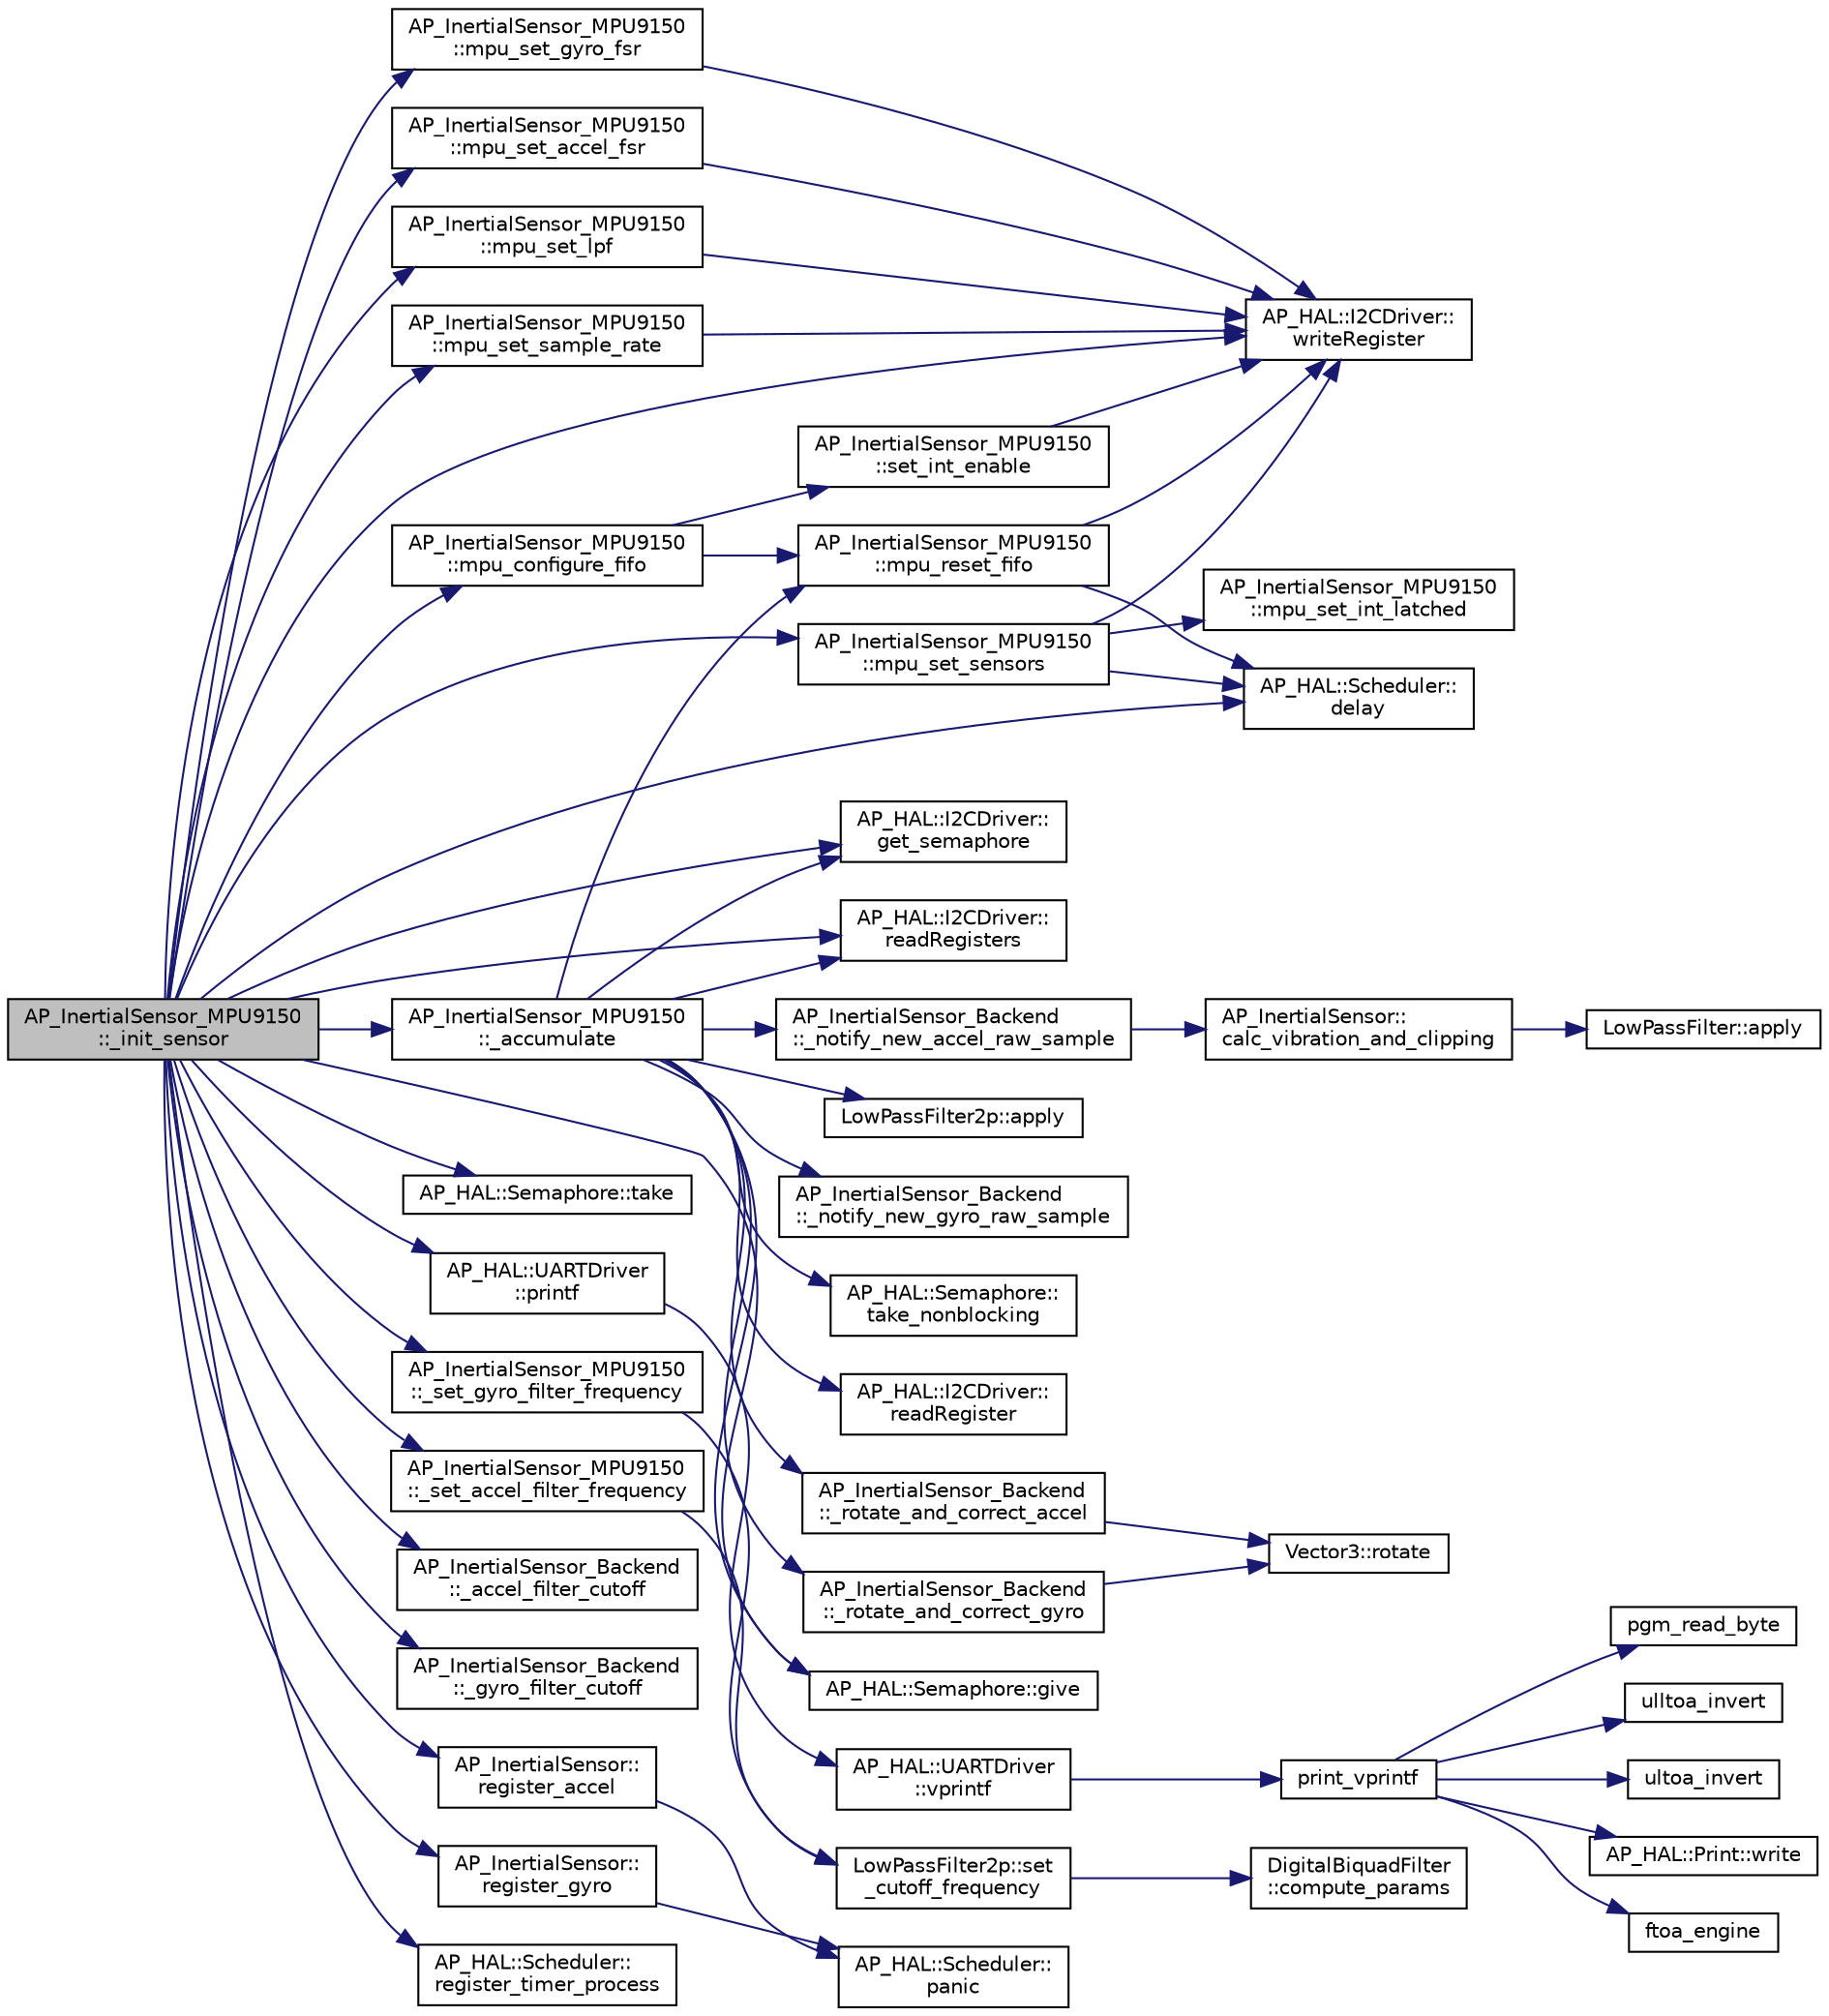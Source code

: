 digraph "AP_InertialSensor_MPU9150::_init_sensor"
{
 // INTERACTIVE_SVG=YES
  edge [fontname="Helvetica",fontsize="10",labelfontname="Helvetica",labelfontsize="10"];
  node [fontname="Helvetica",fontsize="10",shape=record];
  rankdir="LR";
  Node1 [label="AP_InertialSensor_MPU9150\l::_init_sensor",height=0.2,width=0.4,color="black", fillcolor="grey75", style="filled", fontcolor="black"];
  Node1 -> Node2 [color="midnightblue",fontsize="10",style="solid",fontname="Helvetica"];
  Node2 [label="AP_HAL::I2CDriver::\lget_semaphore",height=0.2,width=0.4,color="black", fillcolor="white", style="filled",URL="$classAP__HAL_1_1I2CDriver.html#a373424b46be08ef36d53844f88b5398e"];
  Node1 -> Node3 [color="midnightblue",fontsize="10",style="solid",fontname="Helvetica"];
  Node3 [label="AP_HAL::Semaphore::take",height=0.2,width=0.4,color="black", fillcolor="white", style="filled",URL="$classAP__HAL_1_1Semaphore.html#abd3a0affad8bb211981a979f30386589"];
  Node1 -> Node4 [color="midnightblue",fontsize="10",style="solid",fontname="Helvetica"];
  Node4 [label="AP_HAL::I2CDriver::\lwriteRegister",height=0.2,width=0.4,color="black", fillcolor="white", style="filled",URL="$classAP__HAL_1_1I2CDriver.html#a8e28e01b86bd1cb03efb7162f340444e"];
  Node1 -> Node5 [color="midnightblue",fontsize="10",style="solid",fontname="Helvetica"];
  Node5 [label="AP_HAL::Scheduler::\ldelay",height=0.2,width=0.4,color="black", fillcolor="white", style="filled",URL="$classAP__HAL_1_1Scheduler.html#ab3175e2e6223ccfe82f957e41cc12b26"];
  Node1 -> Node6 [color="midnightblue",fontsize="10",style="solid",fontname="Helvetica"];
  Node6 [label="AP_HAL::I2CDriver::\lreadRegisters",height=0.2,width=0.4,color="black", fillcolor="white", style="filled",URL="$classAP__HAL_1_1I2CDriver.html#a5826f44fd0ab5a87db1c14f5a3d55561"];
  Node1 -> Node7 [color="midnightblue",fontsize="10",style="solid",fontname="Helvetica"];
  Node7 [label="AP_HAL::UARTDriver\l::printf",height=0.2,width=0.4,color="black", fillcolor="white", style="filled",URL="$classAP__HAL_1_1UARTDriver.html#a65c7824b8877f7a2f79365c8ffae8f56"];
  Node7 -> Node8 [color="midnightblue",fontsize="10",style="solid",fontname="Helvetica"];
  Node8 [label="AP_HAL::UARTDriver\l::vprintf",height=0.2,width=0.4,color="black", fillcolor="white", style="filled",URL="$classAP__HAL_1_1UARTDriver.html#aa8abfb6d6641299472c29ac1edde559f"];
  Node8 -> Node9 [color="midnightblue",fontsize="10",style="solid",fontname="Helvetica"];
  Node9 [label="print_vprintf",height=0.2,width=0.4,color="black", fillcolor="white", style="filled",URL="$print__vprintf_8cpp.html#a473b9349f4b086b552a21eb8fe057016"];
  Node9 -> Node10 [color="midnightblue",fontsize="10",style="solid",fontname="Helvetica"];
  Node10 [label="AP_HAL::Print::write",height=0.2,width=0.4,color="black", fillcolor="white", style="filled",URL="$classAP__HAL_1_1Print.html#acc65391952a43334f8f5c9bef341f501"];
  Node9 -> Node11 [color="midnightblue",fontsize="10",style="solid",fontname="Helvetica"];
  Node11 [label="ftoa_engine",height=0.2,width=0.4,color="black", fillcolor="white", style="filled",URL="$ftoa__engine_8cpp.html#a1c28234da8f20b43c85890d4bb452947"];
  Node9 -> Node12 [color="midnightblue",fontsize="10",style="solid",fontname="Helvetica"];
  Node12 [label="pgm_read_byte",height=0.2,width=0.4,color="black", fillcolor="white", style="filled",URL="$AP__Progmem_8h.html#a1514e0408e036062b4af844baaf567da"];
  Node9 -> Node13 [color="midnightblue",fontsize="10",style="solid",fontname="Helvetica"];
  Node13 [label="ulltoa_invert",height=0.2,width=0.4,color="black", fillcolor="white", style="filled",URL="$utoa__invert_8cpp.html#a34926f552460b47c414ec4d83b32815c"];
  Node9 -> Node14 [color="midnightblue",fontsize="10",style="solid",fontname="Helvetica"];
  Node14 [label="ultoa_invert",height=0.2,width=0.4,color="black", fillcolor="white", style="filled",URL="$utoa__invert_8cpp.html#a5d99bba8e697c1e11da489d88fca8559"];
  Node1 -> Node15 [color="midnightblue",fontsize="10",style="solid",fontname="Helvetica"];
  Node15 [label="AP_InertialSensor_MPU9150\l::mpu_set_gyro_fsr",height=0.2,width=0.4,color="black", fillcolor="white", style="filled",URL="$classAP__InertialSensor__MPU9150.html#ac5ee90a87aaa7360d3f2d11f2a981726",tooltip="Set the gyro full-scale range. "];
  Node15 -> Node4 [color="midnightblue",fontsize="10",style="solid",fontname="Helvetica"];
  Node1 -> Node16 [color="midnightblue",fontsize="10",style="solid",fontname="Helvetica"];
  Node16 [label="AP_InertialSensor_MPU9150\l::mpu_set_accel_fsr",height=0.2,width=0.4,color="black", fillcolor="white", style="filled",URL="$classAP__InertialSensor__MPU9150.html#a2ec9ed7e9e69228c1b049f8a581312a7",tooltip="Set the accel full-scale range. "];
  Node16 -> Node4 [color="midnightblue",fontsize="10",style="solid",fontname="Helvetica"];
  Node1 -> Node17 [color="midnightblue",fontsize="10",style="solid",fontname="Helvetica"];
  Node17 [label="AP_InertialSensor_MPU9150\l::mpu_set_lpf",height=0.2,width=0.4,color="black", fillcolor="white", style="filled",URL="$classAP__InertialSensor__MPU9150.html#a1815cc1868c7c9e92c68e414cc1c8368",tooltip="Set digital low pass filter. The following LPF settings are supported: 188, 98, 42, 20, 10, 5. "];
  Node17 -> Node4 [color="midnightblue",fontsize="10",style="solid",fontname="Helvetica"];
  Node1 -> Node18 [color="midnightblue",fontsize="10",style="solid",fontname="Helvetica"];
  Node18 [label="AP_InertialSensor_MPU9150\l::mpu_set_sample_rate",height=0.2,width=0.4,color="black", fillcolor="white", style="filled",URL="$classAP__InertialSensor__MPU9150.html#a698a91c16b9e1e1639bb8981654bcf07",tooltip="Set sampling rate. Sampling rate must be between 4Hz and 1kHz. "];
  Node18 -> Node4 [color="midnightblue",fontsize="10",style="solid",fontname="Helvetica"];
  Node1 -> Node19 [color="midnightblue",fontsize="10",style="solid",fontname="Helvetica"];
  Node19 [label="AP_InertialSensor_MPU9150\l::mpu_configure_fifo",height=0.2,width=0.4,color="black", fillcolor="white", style="filled",URL="$classAP__InertialSensor__MPU9150.html#adcb93c24e742a509d7a3a83b49a12f94",tooltip="Select which sensors are pushed to FIFO. sensors can contain a combination of the following flags:   ..."];
  Node19 -> Node20 [color="midnightblue",fontsize="10",style="solid",fontname="Helvetica"];
  Node20 [label="AP_InertialSensor_MPU9150\l::set_int_enable",height=0.2,width=0.4,color="black", fillcolor="white", style="filled",URL="$classAP__InertialSensor__MPU9150.html#a54e93b2cb6bab082dfd0644554bbab5f",tooltip="Enable/disable data ready interrupt. If the DMP is on, the DMP interrupt is enabled. Otherwise, the data ready interrupt is used. "];
  Node20 -> Node4 [color="midnightblue",fontsize="10",style="solid",fontname="Helvetica"];
  Node19 -> Node21 [color="midnightblue",fontsize="10",style="solid",fontname="Helvetica"];
  Node21 [label="AP_InertialSensor_MPU9150\l::mpu_reset_fifo",height=0.2,width=0.4,color="black", fillcolor="white", style="filled",URL="$classAP__InertialSensor__MPU9150.html#a18a44cafa785c4cd017f08cc5a6890b6",tooltip="Reset FIFO read/write pointers. "];
  Node21 -> Node4 [color="midnightblue",fontsize="10",style="solid",fontname="Helvetica"];
  Node21 -> Node5 [color="midnightblue",fontsize="10",style="solid",fontname="Helvetica"];
  Node1 -> Node22 [color="midnightblue",fontsize="10",style="solid",fontname="Helvetica"];
  Node22 [label="AP_InertialSensor_MPU9150\l::mpu_set_sensors",height=0.2,width=0.4,color="black", fillcolor="white", style="filled",URL="$classAP__InertialSensor__MPU9150.html#a6e1dbb9ed5a2d759db59071da683b0fc",tooltip="Turn specific sensors on/off. sensors can contain a combination of the following flags:   INV_X_GYRO..."];
  Node22 -> Node4 [color="midnightblue",fontsize="10",style="solid",fontname="Helvetica"];
  Node22 -> Node23 [color="midnightblue",fontsize="10",style="solid",fontname="Helvetica"];
  Node23 [label="AP_InertialSensor_MPU9150\l::mpu_set_int_latched",height=0.2,width=0.4,color="black", fillcolor="white", style="filled",URL="$classAP__InertialSensor__MPU9150.html#ae5fc7843979ad7fe3ca5fab3f358769c"];
  Node22 -> Node5 [color="midnightblue",fontsize="10",style="solid",fontname="Helvetica"];
  Node1 -> Node24 [color="midnightblue",fontsize="10",style="solid",fontname="Helvetica"];
  Node24 [label="AP_InertialSensor_MPU9150\l::_set_accel_filter_frequency",height=0.2,width=0.4,color="black", fillcolor="white", style="filled",URL="$classAP__InertialSensor__MPU9150.html#ab3866dd1e3527673f3aece3794eafd43"];
  Node24 -> Node25 [color="midnightblue",fontsize="10",style="solid",fontname="Helvetica"];
  Node25 [label="LowPassFilter2p::set\l_cutoff_frequency",height=0.2,width=0.4,color="black", fillcolor="white", style="filled",URL="$classLowPassFilter2p.html#ac6157f65625e34dec2f7af4474dfb923"];
  Node25 -> Node26 [color="midnightblue",fontsize="10",style="solid",fontname="Helvetica"];
  Node26 [label="DigitalBiquadFilter\l::compute_params",height=0.2,width=0.4,color="black", fillcolor="white", style="filled",URL="$classDigitalBiquadFilter.html#a04934227f74d578b794f779505dc285c"];
  Node1 -> Node27 [color="midnightblue",fontsize="10",style="solid",fontname="Helvetica"];
  Node27 [label="AP_InertialSensor_Backend\l::_accel_filter_cutoff",height=0.2,width=0.4,color="black", fillcolor="white", style="filled",URL="$classAP__InertialSensor__Backend.html#aa7fdfb9c9f28d883fbb109e13ded7f0f"];
  Node1 -> Node28 [color="midnightblue",fontsize="10",style="solid",fontname="Helvetica"];
  Node28 [label="AP_InertialSensor_MPU9150\l::_set_gyro_filter_frequency",height=0.2,width=0.4,color="black", fillcolor="white", style="filled",URL="$classAP__InertialSensor__MPU9150.html#a11920de68c6ceee367d640799239bb32"];
  Node28 -> Node25 [color="midnightblue",fontsize="10",style="solid",fontname="Helvetica"];
  Node1 -> Node29 [color="midnightblue",fontsize="10",style="solid",fontname="Helvetica"];
  Node29 [label="AP_InertialSensor_Backend\l::_gyro_filter_cutoff",height=0.2,width=0.4,color="black", fillcolor="white", style="filled",URL="$classAP__InertialSensor__Backend.html#a9c376bd62d2a8e0262f887c6188d0af9"];
  Node1 -> Node30 [color="midnightblue",fontsize="10",style="solid",fontname="Helvetica"];
  Node30 [label="AP_HAL::Semaphore::give",height=0.2,width=0.4,color="black", fillcolor="white", style="filled",URL="$classAP__HAL_1_1Semaphore.html#afcdbf03d5bea9d83037acc93bfaea7ce"];
  Node1 -> Node31 [color="midnightblue",fontsize="10",style="solid",fontname="Helvetica"];
  Node31 [label="AP_InertialSensor::\lregister_gyro",height=0.2,width=0.4,color="black", fillcolor="white", style="filled",URL="$classAP__InertialSensor.html#addd35f196d6b741c06453716f7bd9091"];
  Node31 -> Node32 [color="midnightblue",fontsize="10",style="solid",fontname="Helvetica"];
  Node32 [label="AP_HAL::Scheduler::\lpanic",height=0.2,width=0.4,color="black", fillcolor="white", style="filled",URL="$classAP__HAL_1_1Scheduler.html#ac08c02070405b6cc1d7241025acb5101"];
  Node1 -> Node33 [color="midnightblue",fontsize="10",style="solid",fontname="Helvetica"];
  Node33 [label="AP_InertialSensor::\lregister_accel",height=0.2,width=0.4,color="black", fillcolor="white", style="filled",URL="$classAP__InertialSensor.html#abcc47a3b7a03a08178904fd0aec0ee96"];
  Node33 -> Node32 [color="midnightblue",fontsize="10",style="solid",fontname="Helvetica"];
  Node1 -> Node34 [color="midnightblue",fontsize="10",style="solid",fontname="Helvetica"];
  Node34 [label="AP_HAL::Scheduler::\lregister_timer_process",height=0.2,width=0.4,color="black", fillcolor="white", style="filled",URL="$classAP__HAL_1_1Scheduler.html#ac2c4230957d5dbd3c2fd104af2794b4f"];
  Node1 -> Node35 [color="midnightblue",fontsize="10",style="solid",fontname="Helvetica"];
  Node35 [label="AP_InertialSensor_MPU9150\l::_accumulate",height=0.2,width=0.4,color="black", fillcolor="white", style="filled",URL="$classAP__InertialSensor__MPU9150.html#aabb66a96ba3568bc39fcb2ed8381e06d",tooltip="Accumulate values from accels and gyros. "];
  Node35 -> Node2 [color="midnightblue",fontsize="10",style="solid",fontname="Helvetica"];
  Node35 -> Node36 [color="midnightblue",fontsize="10",style="solid",fontname="Helvetica"];
  Node36 [label="AP_HAL::Semaphore::\ltake_nonblocking",height=0.2,width=0.4,color="black", fillcolor="white", style="filled",URL="$classAP__HAL_1_1Semaphore.html#a266e91db5eecb64d8b934d09f5e972cf"];
  Node35 -> Node6 [color="midnightblue",fontsize="10",style="solid",fontname="Helvetica"];
  Node35 -> Node30 [color="midnightblue",fontsize="10",style="solid",fontname="Helvetica"];
  Node35 -> Node37 [color="midnightblue",fontsize="10",style="solid",fontname="Helvetica"];
  Node37 [label="AP_HAL::I2CDriver::\lreadRegister",height=0.2,width=0.4,color="black", fillcolor="white", style="filled",URL="$classAP__HAL_1_1I2CDriver.html#a87848503b8dd40b1e371161f1137757b"];
  Node35 -> Node21 [color="midnightblue",fontsize="10",style="solid",fontname="Helvetica"];
  Node35 -> Node38 [color="midnightblue",fontsize="10",style="solid",fontname="Helvetica"];
  Node38 [label="AP_InertialSensor_Backend\l::_rotate_and_correct_accel",height=0.2,width=0.4,color="black", fillcolor="white", style="filled",URL="$classAP__InertialSensor__Backend.html#a12e2c1d206fcd62c683165312c836a50"];
  Node38 -> Node39 [color="midnightblue",fontsize="10",style="solid",fontname="Helvetica"];
  Node39 [label="Vector3::rotate",height=0.2,width=0.4,color="black", fillcolor="white", style="filled",URL="$classVector3.html#a53d5701ae2db9492944550927279b7b8"];
  Node35 -> Node40 [color="midnightblue",fontsize="10",style="solid",fontname="Helvetica"];
  Node40 [label="AP_InertialSensor_Backend\l::_notify_new_accel_raw_sample",height=0.2,width=0.4,color="black", fillcolor="white", style="filled",URL="$classAP__InertialSensor__Backend.html#aade30ee28ab57ee50a9c98b7815f67e2"];
  Node40 -> Node41 [color="midnightblue",fontsize="10",style="solid",fontname="Helvetica"];
  Node41 [label="AP_InertialSensor::\lcalc_vibration_and_clipping",height=0.2,width=0.4,color="black", fillcolor="white", style="filled",URL="$classAP__InertialSensor.html#a49643a308463775eb7f7f3d8be13a034"];
  Node41 -> Node42 [color="midnightblue",fontsize="10",style="solid",fontname="Helvetica"];
  Node42 [label="LowPassFilter::apply",height=0.2,width=0.4,color="black", fillcolor="white", style="filled",URL="$classLowPassFilter.html#aa390849d2e18ff3287f92b89d8657841"];
  Node35 -> Node43 [color="midnightblue",fontsize="10",style="solid",fontname="Helvetica"];
  Node43 [label="LowPassFilter2p::apply",height=0.2,width=0.4,color="black", fillcolor="white", style="filled",URL="$classLowPassFilter2p.html#a98a931a77f5b12f13ecb84fd57a4b7d4"];
  Node35 -> Node44 [color="midnightblue",fontsize="10",style="solid",fontname="Helvetica"];
  Node44 [label="AP_InertialSensor_Backend\l::_rotate_and_correct_gyro",height=0.2,width=0.4,color="black", fillcolor="white", style="filled",URL="$classAP__InertialSensor__Backend.html#a6b5d3fdd263b6737d8116257d2ea05c4"];
  Node44 -> Node39 [color="midnightblue",fontsize="10",style="solid",fontname="Helvetica"];
  Node35 -> Node45 [color="midnightblue",fontsize="10",style="solid",fontname="Helvetica"];
  Node45 [label="AP_InertialSensor_Backend\l::_notify_new_gyro_raw_sample",height=0.2,width=0.4,color="black", fillcolor="white", style="filled",URL="$classAP__InertialSensor__Backend.html#a645e524ed783fe355af538d58966e4a9"];
}
